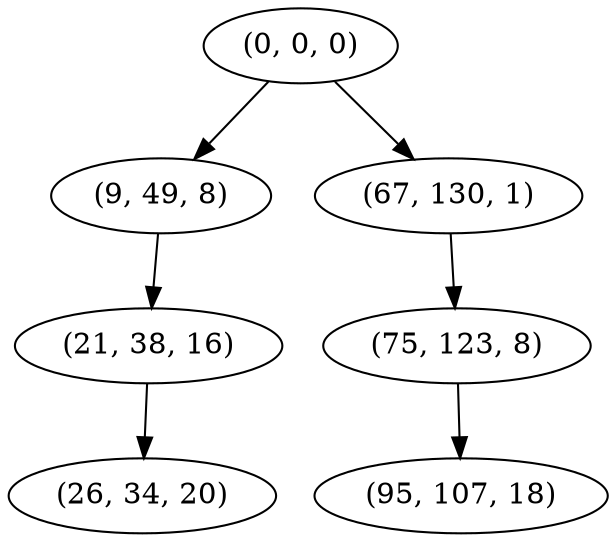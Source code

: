 digraph tree {
    "(0, 0, 0)";
    "(9, 49, 8)";
    "(21, 38, 16)";
    "(26, 34, 20)";
    "(67, 130, 1)";
    "(75, 123, 8)";
    "(95, 107, 18)";
    "(0, 0, 0)" -> "(9, 49, 8)";
    "(0, 0, 0)" -> "(67, 130, 1)";
    "(9, 49, 8)" -> "(21, 38, 16)";
    "(21, 38, 16)" -> "(26, 34, 20)";
    "(67, 130, 1)" -> "(75, 123, 8)";
    "(75, 123, 8)" -> "(95, 107, 18)";
}
